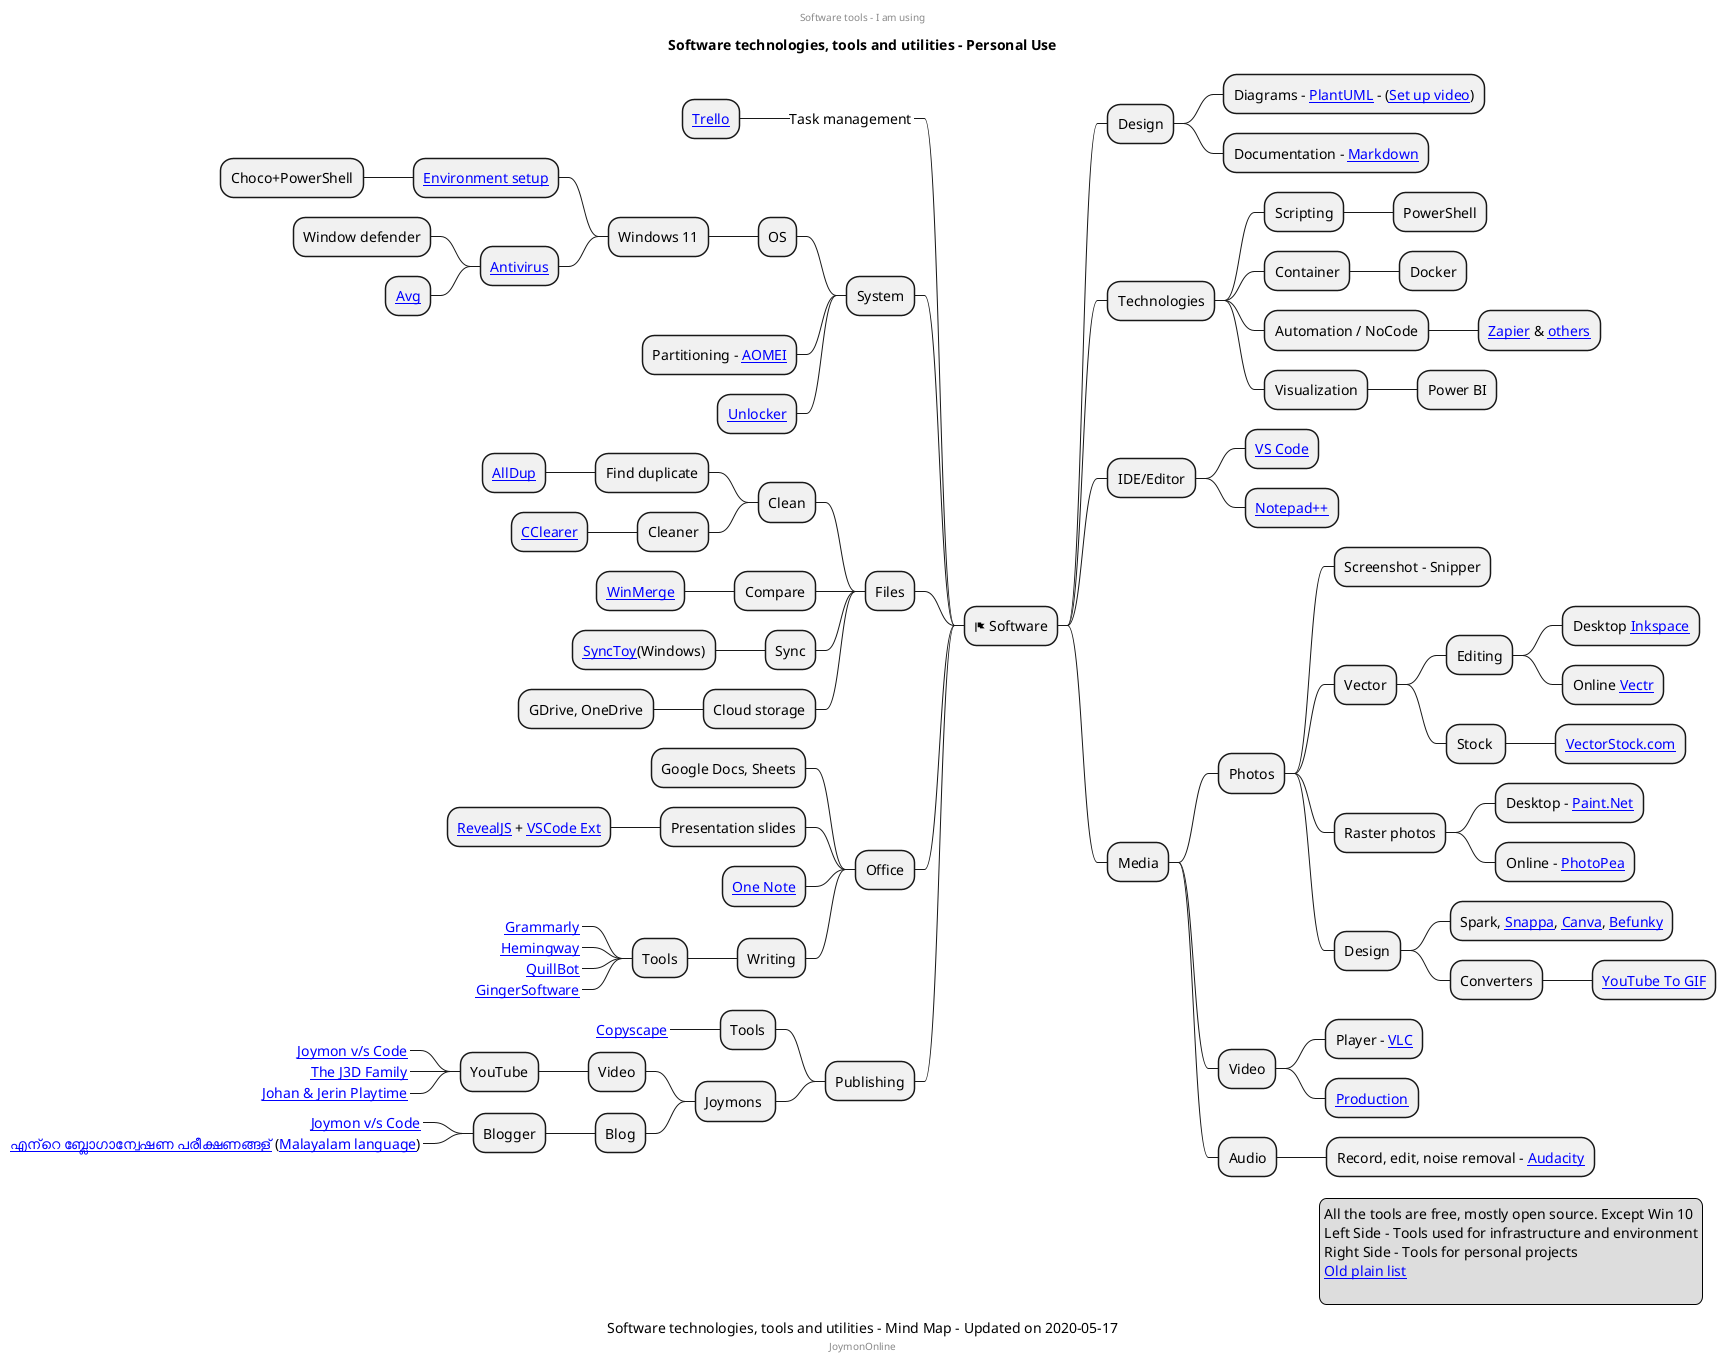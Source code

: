 @startmindmap
center header
Software tools - I am using
endheader
title Software technologies, tools and utilities - Personal Use
caption Software technologies, tools and utilities - Mind Map - Updated on 2020-05-17
center footer JoymonOnline
* <&flag> Software
** Design
*** Diagrams - [[https://en.wikipedia.org/wiki/PlantUML PlantUML]] - ([[https://www.youtube.com/watch?v=Zt3Bj1HMJ8g Set up video]])
*** Documentation - [[https://en.wikipedia.org/wiki/Markdown Markdown]]
** Technologies
*** Scripting
**** PowerShell
*** Container
**** Docker
*** Automation / NoCode
**** [[https://zapier.com/home Zapier]] & [[https://gist.github.com/joymon/89aeb18bef588895426b46a54e2ba970 others]]
*** Visualization
**** Power BI
** IDE/Editor
*** [[https://code.visualstudio.com/ VS Code]]
*** [[https://notepad-plus-plus.org/ Notepad++]]

** Media
*** Photos
**** Screenshot - Snipper
**** Vector
***** Editing
****** Desktop [[https://inkscape.org/ Inkspace]]
****** Online [[https://vectr.com/ Vectr]]
***** Stock 
****** [[https://www.vectorstock.com/ VectorStock.com]]
**** Raster photos
***** Desktop - [[https://www.getpaint.net/ Paint.Net]]
***** Online - [[https://www.photopea.com/ PhotoPea]]
**** Design
***** Spark, [[https://snappa.com/ Snappa]], [[https://www.canva.com/ Canva]], [[https://www.befunky.com/ Befunky]]
***** Converters
****** [[https://gifrun.com/ YouTube To GIF]]
*** Video
**** Player - [[https://www.videolan.org/vlc/download-windows.html VLC]]
**** [[https://www.plantuml.com/plantuml/proxy?fmt=svg&cache=no&src=https://raw.githubusercontent.com/mind-maps/technology/master/media/video/publishing.puml Production]]
*** Audio
**** Record, edit, noise removal - [[https://www.audacityteam.org/download/ Audacity]]

left side

**_ Task management
*** [[https://trello.com/ Trello]]
** System
*** OS
**** Windows 11
***** [[https://github.com/joymon/win10-dev-box-setup Environment setup]]
****** Choco+PowerShell
***** [[https://www.av-test.org/en/antivirus/home-windows/ Antivirus]]
****** Window defender
****** [[https://www.avg.com/ Avg]]
*** Partitioning - [[https://www.diskpart.com/free-partition-manager.html AOMEI]]
*** [[http://www.emptyloop.com/unlocker/ Unlocker]]
** Files
*** Clean
**** Find duplicate
***** [[http://www.alldup.info/en_download_alldup.php AllDup]]
**** Cleaner
***** [[https://www.ccleaner.com/ CClearer]]
*** Compare
**** [[https://winmerge.org/?lang=en WinMerge]]
*** Sync
**** [[https://www.microsoft.com/en-us/download/details.aspx?id=15155 SyncToy]](Windows)
*** Cloud storage
**** GDrive, OneDrive
** Office
*** Google Docs, Sheets
*** Presentation slides
**** [[https://revealjs.com/ RevealJS]] + [[https://marketplace.visualstudio.com/items?itemName=evilz.vscode-reveal VSCode Ext]]
*** [[https://www.onenote.com/ One Note]]
*** Writing
**** Tools
*****_ [[https://app.grammarly.com/ Grammarly]]
*****_ [[https://hemingwayapp.com/ Hemingway]]
*****_ [[https://quillbot.com/ QuillBot]]
*****_ [[https://www.gingersoftware.com/ GingerSoftware]]
** Publishing
*** Tools
****_ [[https://www.copyscape.com/ Copyscape]]
*** Joymons 
**** Video
***** YouTube
******_ [[https://www.youtube.com/channel/UC78wYrq_keVaDV8STReHRxg Joymon v/s Code]]
******_ [[https://www.youtube.com/channel/UCzYqSifCwLYpmgRxvNo7BzA The J3D Family]]
******_ [[https://www.youtube.com/channel/UC1D3Fy0L0aoI0OfUEZnWy5A Johan & Jerin Playtime]]
**** Blog
***** Blogger
******_ [[https://joymonscode.blogspot.com/ Joymon v/s Code]]
******_ [[https://joy-mon.blogspot.com/ എന്‍റെ ബ്ലോഗാന്വേഷണ പരീക്ഷണങ്ങള്‍]] ([[https://en.wikipedia.org/wiki/Malayalam Malayalam language]])

legend right
All the tools are free, mostly open source. Except Win 10
Left Side - Tools used for infrastructure and environment
Right Side - Tools for personal projects
[[https://joymonscode.blogspot.com/2017/05/toolbox-for-open-source-developers.html Old plain list]]
  
endlegend

@endmindmap